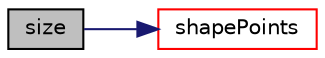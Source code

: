 digraph "size"
{
  bgcolor="transparent";
  edge [fontname="Helvetica",fontsize="10",labelfontname="Helvetica",labelfontsize="10"];
  node [fontname="Helvetica",fontsize="10",shape=record];
  rankdir="LR";
  Node1 [label="size",height=0.2,width=0.4,color="black", fillcolor="grey75", style="filled", fontcolor="black"];
  Node1 -> Node2 [color="midnightblue",fontsize="10",style="solid",fontname="Helvetica"];
  Node2 [label="shapePoints",height=0.2,width=0.4,color="red",URL="$a02686.html#a96a5d3469cd9e70fd39d89b3c4ca2f40",tooltip="Get representative point cloud for all shapes inside. "];
}
